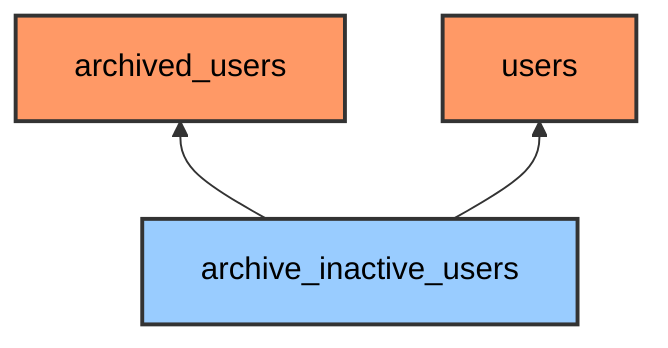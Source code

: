 graph BT
    %% Node styles
    classDef table fill:#f96,stroke:#333,stroke-width:2px,color:#000;
    classDef stored_proc fill:#9cf,stroke:#333,stroke-width:2px ,color:#000;
    archive_inactive_users --> archived_users
    archive_inactive_users --> users
    class archived_users,users table;
    class archive_inactive_users stored_proc;